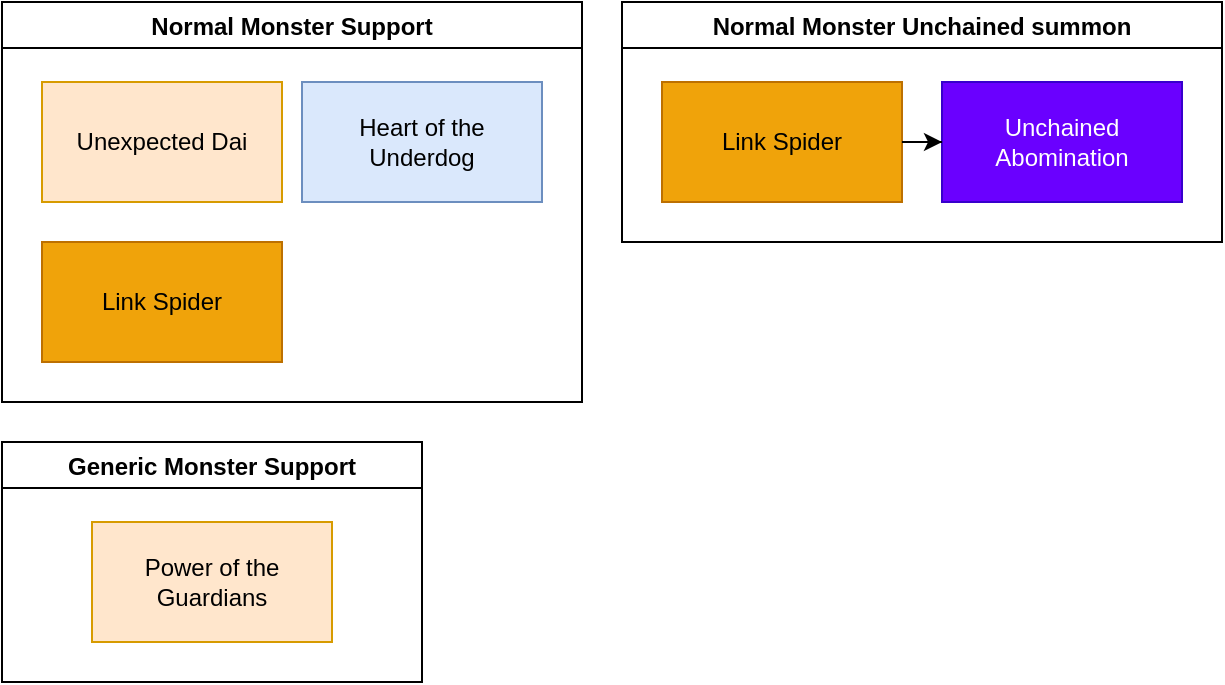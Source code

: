 <mxfile version="20.2.0" type="github" pages="5">
  <diagram id="OoVfKozZZP19OXvTra97" name="Monster">
    <mxGraphModel dx="1141" dy="703" grid="1" gridSize="10" guides="1" tooltips="1" connect="1" arrows="1" fold="1" page="1" pageScale="1" pageWidth="850" pageHeight="1100" math="0" shadow="0">
      <root>
        <mxCell id="0" />
        <mxCell id="1" parent="0" />
        <mxCell id="rQL7H8hPHh0mbTXPi9bD-1" value="Normal Monster Support" style="swimlane;" parent="1" vertex="1">
          <mxGeometry x="20" y="20" width="290" height="200" as="geometry" />
        </mxCell>
        <mxCell id="rQL7H8hPHh0mbTXPi9bD-2" value="Unexpected Dai" style="whiteSpace=wrap;html=1;fillColor=#ffe6cc;strokeColor=#d79b00;" parent="rQL7H8hPHh0mbTXPi9bD-1" vertex="1">
          <mxGeometry x="20" y="40" width="120" height="60" as="geometry" />
        </mxCell>
        <mxCell id="rQL7H8hPHh0mbTXPi9bD-3" value="Heart of the Underdog" style="whiteSpace=wrap;html=1;fillColor=#dae8fc;strokeColor=#6c8ebf;" parent="rQL7H8hPHh0mbTXPi9bD-1" vertex="1">
          <mxGeometry x="150" y="40" width="120" height="60" as="geometry" />
        </mxCell>
        <mxCell id="rQL7H8hPHh0mbTXPi9bD-6" value="Link Spider" style="whiteSpace=wrap;html=1;fillColor=#f0a30a;fontColor=#000000;strokeColor=#BD7000;" parent="rQL7H8hPHh0mbTXPi9bD-1" vertex="1">
          <mxGeometry x="20" y="120" width="120" height="60" as="geometry" />
        </mxCell>
        <mxCell id="rQL7H8hPHh0mbTXPi9bD-4" value="Generic Monster Support" style="swimlane;" parent="1" vertex="1">
          <mxGeometry x="20" y="240" width="210" height="120" as="geometry" />
        </mxCell>
        <mxCell id="rQL7H8hPHh0mbTXPi9bD-5" value="Power of the Guardians" style="whiteSpace=wrap;html=1;fillColor=#ffe6cc;strokeColor=#d79b00;" parent="rQL7H8hPHh0mbTXPi9bD-4" vertex="1">
          <mxGeometry x="45" y="40" width="120" height="60" as="geometry" />
        </mxCell>
        <mxCell id="PYZ7pGFFv4HDBDFH97G1-1" value="Normal Monster Unchained summon" style="swimlane;" vertex="1" parent="1">
          <mxGeometry x="330" y="20" width="300" height="120" as="geometry" />
        </mxCell>
        <mxCell id="rQL7H8hPHh0mbTXPi9bD-8" value="Link Spider" style="whiteSpace=wrap;html=1;fillColor=#f0a30a;fontColor=#000000;strokeColor=#BD7000;" parent="PYZ7pGFFv4HDBDFH97G1-1" vertex="1">
          <mxGeometry x="20" y="40" width="120" height="60" as="geometry" />
        </mxCell>
        <mxCell id="hV6YfNnXjgyquWolyUV3-1" value="Unchained Abomination" style="whiteSpace=wrap;html=1;fillColor=#6a00ff;fontColor=#ffffff;strokeColor=#3700CC;" parent="PYZ7pGFFv4HDBDFH97G1-1" vertex="1">
          <mxGeometry x="160" y="40" width="120" height="60" as="geometry" />
        </mxCell>
        <mxCell id="hV6YfNnXjgyquWolyUV3-2" value="" style="edgeStyle=orthogonalEdgeStyle;rounded=0;orthogonalLoop=1;jettySize=auto;html=1;" parent="PYZ7pGFFv4HDBDFH97G1-1" source="rQL7H8hPHh0mbTXPi9bD-8" target="hV6YfNnXjgyquWolyUV3-1" edge="1">
          <mxGeometry relative="1" as="geometry" />
        </mxCell>
      </root>
    </mxGraphModel>
  </diagram>
  <diagram id="k3XtddSRICdn5ckGxZP9" name="Graveyard">
    <mxGraphModel dx="1369" dy="844" grid="1" gridSize="10" guides="1" tooltips="1" connect="1" arrows="1" fold="1" page="1" pageScale="1" pageWidth="850" pageHeight="1100" math="0" shadow="0">
      <root>
        <mxCell id="0" />
        <mxCell id="1" parent="0" />
        <mxCell id="qbupHraFLRX2WD-IEX-6-1" value="Deck to Graveyard" style="swimlane;" parent="1" vertex="1">
          <mxGeometry x="20" y="20" width="160" height="200" as="geometry" />
        </mxCell>
        <mxCell id="J6CSg8eaZkPXc1e662Wj-21" value="Foolish Burial" style="whiteSpace=wrap;html=1;fillColor=#e1d5e7;strokeColor=#9673a6;" parent="qbupHraFLRX2WD-IEX-6-1" vertex="1">
          <mxGeometry x="20" y="40" width="120" height="60" as="geometry" />
        </mxCell>
        <mxCell id="qbupHraFLRX2WD-IEX-6-2" value="Armageddon Knight" style="whiteSpace=wrap;html=1;fillColor=#ffe6cc;strokeColor=#d79b00;" parent="qbupHraFLRX2WD-IEX-6-1" vertex="1">
          <mxGeometry x="20" y="120" width="120" height="60" as="geometry" />
        </mxCell>
        <mxCell id="clGFGB4gFXvgcVI6caBt-5" value="" style="edgeStyle=orthogonalEdgeStyle;rounded=0;orthogonalLoop=1;jettySize=auto;html=1;" parent="1" source="qbupHraFLRX2WD-IEX-6-3" target="clGFGB4gFXvgcVI6caBt-2" edge="1">
          <mxGeometry relative="1" as="geometry" />
        </mxCell>
        <mxCell id="qbupHraFLRX2WD-IEX-6-3" value="Hand to Graveyard" style="swimlane;" parent="1" vertex="1">
          <mxGeometry x="300" y="20" width="480" height="410" as="geometry" />
        </mxCell>
        <mxCell id="uOeM7xrh9b_xjBoLv8GL-2" value="Morphing Jar" style="whiteSpace=wrap;html=1;fillColor=#e1d5e7;strokeColor=#9673a6;" parent="qbupHraFLRX2WD-IEX-6-3" vertex="1">
          <mxGeometry x="15" y="40" width="120" height="60" as="geometry" />
        </mxCell>
        <mxCell id="uOeM7xrh9b_xjBoLv8GL-3" value="Raigeki Break" style="whiteSpace=wrap;html=1;fillColor=#dae8fc;strokeColor=#6c8ebf;" parent="qbupHraFLRX2WD-IEX-6-3" vertex="1">
          <mxGeometry x="255" y="180" width="120" height="60" as="geometry" />
        </mxCell>
        <mxCell id="uOeM7xrh9b_xjBoLv8GL-5" value="Dark Core" style="whiteSpace=wrap;html=1;fillColor=#dae8fc;strokeColor=#6c8ebf;" parent="qbupHraFLRX2WD-IEX-6-3" vertex="1">
          <mxGeometry x="135" y="180" width="120" height="60" as="geometry" />
        </mxCell>
        <mxCell id="uOeM7xrh9b_xjBoLv8GL-4" value="Twin Twister" style="whiteSpace=wrap;html=1;fillColor=#ffe6cc;strokeColor=#d79b00;" parent="qbupHraFLRX2WD-IEX-6-3" vertex="1">
          <mxGeometry x="15" y="110" width="120" height="60" as="geometry" />
        </mxCell>
        <mxCell id="uOeM7xrh9b_xjBoLv8GL-1" value="Card Destruction" style="whiteSpace=wrap;html=1;fillColor=#e1d5e7;strokeColor=#9673a6;" parent="qbupHraFLRX2WD-IEX-6-3" vertex="1">
          <mxGeometry x="135" y="40" width="120" height="60" as="geometry" />
        </mxCell>
        <mxCell id="clGFGB4gFXvgcVI6caBt-6" value="Cipher Twin Rapter" style="rounded=0;whiteSpace=wrap;html=1;fillColor=#dae8fc;strokeColor=#6c8ebf;" parent="qbupHraFLRX2WD-IEX-6-3" vertex="1">
          <mxGeometry x="15" y="180" width="120" height="60" as="geometry" />
        </mxCell>
        <mxCell id="clGFGB4gFXvgcVI6caBt-8" value="Cards of Consonance" style="whiteSpace=wrap;html=1;fillColor=#ffe6cc;strokeColor=#d79b00;" parent="qbupHraFLRX2WD-IEX-6-3" vertex="1">
          <mxGeometry x="140" y="330" width="120" height="60" as="geometry" />
        </mxCell>
        <mxCell id="clGFGB4gFXvgcVI6caBt-10" value="Pendulum Call" style="whiteSpace=wrap;html=1;fillColor=#e1d5e7;strokeColor=#9673a6;" parent="qbupHraFLRX2WD-IEX-6-3" vertex="1">
          <mxGeometry x="15" y="260" width="120" height="60" as="geometry" />
        </mxCell>
        <mxCell id="LZvBMNbMAwr3HlE0901q-1" value="Galaxy Soldier" style="whiteSpace=wrap;html=1;fillColor=#ffe6cc;strokeColor=#d79b00;" parent="qbupHraFLRX2WD-IEX-6-3" vertex="1">
          <mxGeometry x="15" y="330" width="120" height="60" as="geometry" />
        </mxCell>
        <mxCell id="clGFGB4gFXvgcVI6caBt-2" value="The White Stone of Ancients" style="whiteSpace=wrap;html=1;fillColor=#ffe6cc;strokeColor=#d79b00;" parent="1" vertex="1">
          <mxGeometry x="280" y="510" width="123" height="60" as="geometry" />
        </mxCell>
        <mxCell id="clGFGB4gFXvgcVI6caBt-4" style="edgeStyle=orthogonalEdgeStyle;rounded=0;orthogonalLoop=1;jettySize=auto;html=1;entryX=0;entryY=0.5;entryDx=0;entryDy=0;" parent="1" source="J6CSg8eaZkPXc1e662Wj-21" target="clGFGB4gFXvgcVI6caBt-2" edge="1">
          <mxGeometry relative="1" as="geometry" />
        </mxCell>
        <mxCell id="Z9cp1-32GliG2KIltxgq-1" value="Generic Reborn" style="swimlane;" parent="1" vertex="1">
          <mxGeometry x="620" y="490" width="160" height="260" as="geometry" />
        </mxCell>
        <mxCell id="Z9cp1-32GliG2KIltxgq-2" value="Monster Reborn" style="whiteSpace=wrap;html=1;fillColor=#e1d5e7;strokeColor=#9673a6;" parent="Z9cp1-32GliG2KIltxgq-1" vertex="1">
          <mxGeometry x="16.5" y="40" width="120" height="60" as="geometry" />
        </mxCell>
        <mxCell id="Z9cp1-32GliG2KIltxgq-3" value="Call of the Haunted" style="whiteSpace=wrap;html=1;fillColor=#fff2cc;strokeColor=#d6b656;" parent="Z9cp1-32GliG2KIltxgq-1" vertex="1">
          <mxGeometry x="16.5" y="110" width="120" height="60" as="geometry" />
        </mxCell>
        <mxCell id="Z9cp1-32GliG2KIltxgq-4" value="Back to the Front" style="whiteSpace=wrap;html=1;fillColor=#fff2cc;strokeColor=#d6b656;" parent="Z9cp1-32GliG2KIltxgq-1" vertex="1">
          <mxGeometry x="16.5" y="180" width="120" height="60" as="geometry" />
        </mxCell>
      </root>
    </mxGraphModel>
  </diagram>
  <diagram id="mfH2ATyb_PeCsaHpSg-w" name="Self Burn">
    <mxGraphModel dx="1369" dy="844" grid="1" gridSize="10" guides="1" tooltips="1" connect="1" arrows="1" fold="1" page="1" pageScale="1" pageWidth="850" pageHeight="1100" math="0" shadow="0">
      <root>
        <mxCell id="0" />
        <mxCell id="1" parent="0" />
        <mxCell id="zVy1A3_LeAhqffGLlYCz-1" value="Hailon, the Timelord" style="whiteSpace=wrap;html=1;" parent="1" vertex="1">
          <mxGeometry x="140" y="20" width="120" height="60" as="geometry" />
        </mxCell>
        <mxCell id="zVy1A3_LeAhqffGLlYCz-2" value="Sadion, the Timelord" style="whiteSpace=wrap;html=1;" parent="1" vertex="1">
          <mxGeometry x="20" y="20" width="120" height="60" as="geometry" />
        </mxCell>
      </root>
    </mxGraphModel>
  </diagram>
  <diagram id="mAheFKUJcyOt5zKhD8FS" name="Tuner">
    <mxGraphModel dx="1369" dy="844" grid="1" gridSize="10" guides="1" tooltips="1" connect="1" arrows="1" fold="1" page="1" pageScale="1" pageWidth="850" pageHeight="1100" math="0" shadow="0">
      <root>
        <mxCell id="0" />
        <mxCell id="1" parent="0" />
        <mxCell id="cS0gXrggv7wquOSAAXJ_-2" value="" style="edgeStyle=orthogonalEdgeStyle;rounded=0;orthogonalLoop=1;jettySize=auto;html=1;" parent="1" source="iEllt1qDbkovOWhiWLUc-1" target="cS0gXrggv7wquOSAAXJ_-1" edge="1">
          <mxGeometry relative="1" as="geometry" />
        </mxCell>
        <mxCell id="iEllt1qDbkovOWhiWLUc-1" value="Crystron Halqifibrax" style="whiteSpace=wrap;html=1;fillColor=#6a00ff;strokeColor=#3700CC;fontColor=#ffffff;" parent="1" vertex="1">
          <mxGeometry x="20" y="20" width="120" height="60" as="geometry" />
        </mxCell>
        <mxCell id="cS0gXrggv7wquOSAAXJ_-1" value="Unchained Abomination" style="whiteSpace=wrap;html=1;fillColor=#6a00ff;fontColor=#ffffff;strokeColor=#3700CC;" parent="1" vertex="1">
          <mxGeometry x="170" y="20" width="120" height="60" as="geometry" />
        </mxCell>
      </root>
    </mxGraphModel>
  </diagram>
  <diagram id="HICYTY_WnGkBhufambNa" name="Trap">
    <mxGraphModel dx="1369" dy="844" grid="1" gridSize="10" guides="1" tooltips="1" connect="1" arrows="1" fold="1" page="1" pageScale="1" pageWidth="850" pageHeight="1100" math="0" shadow="0">
      <root>
        <mxCell id="0" />
        <mxCell id="1" parent="0" />
        <mxCell id="QJDfiZRoA8MB2LWT1q32-1" value="Junk Collector" style="whiteSpace=wrap;html=1;fillColor=#ffe6cc;strokeColor=#d79b00;" parent="1" vertex="1">
          <mxGeometry x="71.5" y="540" width="120" height="60" as="geometry" />
        </mxCell>
        <mxCell id="QJDfiZRoA8MB2LWT1q32-2" style="edgeStyle=orthogonalEdgeStyle;rounded=0;orthogonalLoop=1;jettySize=auto;html=1;entryX=0;entryY=0.5;entryDx=0;entryDy=0;" parent="1" source="QJDfiZRoA8MB2LWT1q32-3" target="QJDfiZRoA8MB2LWT1q32-8" edge="1">
          <mxGeometry relative="1" as="geometry" />
        </mxCell>
        <mxCell id="QJDfiZRoA8MB2LWT1q32-3" value="Eldlich the Golden Lord" style="whiteSpace=wrap;html=1;fillColor=#e1d5e7;strokeColor=#9673a6;" parent="1" vertex="1">
          <mxGeometry x="71.5" y="410" width="120" height="60" as="geometry" />
        </mxCell>
        <mxCell id="QJDfiZRoA8MB2LWT1q32-4" value="Lord of Prisons" style="whiteSpace=wrap;html=1;fillColor=#e1d5e7;strokeColor=#9673a6;" parent="1" vertex="1">
          <mxGeometry x="250" y="140" width="120" height="60" as="geometry" />
        </mxCell>
        <mxCell id="QJDfiZRoA8MB2LWT1q32-5" style="edgeStyle=orthogonalEdgeStyle;rounded=0;orthogonalLoop=1;jettySize=auto;html=1;" parent="1" source="QJDfiZRoA8MB2LWT1q32-6" target="QJDfiZRoA8MB2LWT1q32-3" edge="1">
          <mxGeometry relative="1" as="geometry" />
        </mxCell>
        <mxCell id="QJDfiZRoA8MB2LWT1q32-6" value="Foolish Burial" style="whiteSpace=wrap;html=1;fillColor=#e1d5e7;strokeColor=#9673a6;" parent="1" vertex="1">
          <mxGeometry x="71.5" y="330" width="120" height="60" as="geometry" />
        </mxCell>
        <mxCell id="QJDfiZRoA8MB2LWT1q32-7" value="Jar of Greed" style="whiteSpace=wrap;html=1;fillColor=#dae8fc;strokeColor=#6c8ebf;" parent="1" vertex="1">
          <mxGeometry x="390" y="140" width="120" height="60" as="geometry" />
        </mxCell>
        <mxCell id="QJDfiZRoA8MB2LWT1q32-8" value="Torrential Tribute" style="whiteSpace=wrap;html=1;fillColor=#dae8fc;strokeColor=#6c8ebf;" parent="1" vertex="1">
          <mxGeometry x="210" y="410" width="120" height="60" as="geometry" />
        </mxCell>
        <mxCell id="al7HE_oR9A0Hs1WTS6SA-1" value="Heavy Storm Duster" style="whiteSpace=wrap;html=1;fillColor=#ffe6cc;strokeColor=#d79b00;" parent="1" vertex="1">
          <mxGeometry x="211.5" y="540" width="120" height="60" as="geometry" />
        </mxCell>
      </root>
    </mxGraphModel>
  </diagram>
</mxfile>
